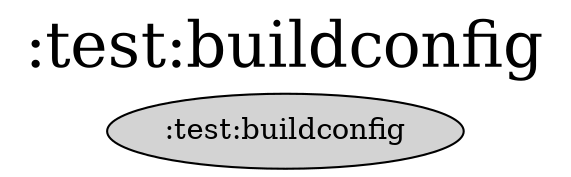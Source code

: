 digraph {
edge ["dir"="forward"]
graph ["dpi"="100","label"=":test:buildconfig","labelloc"="t","fontsize"="30","ranksep"="1.5","rankdir"="TB"]
node ["style"="filled"]
{
edge ["dir"="none"]
graph ["rank"="same"]
":test:buildconfig"
}
}

